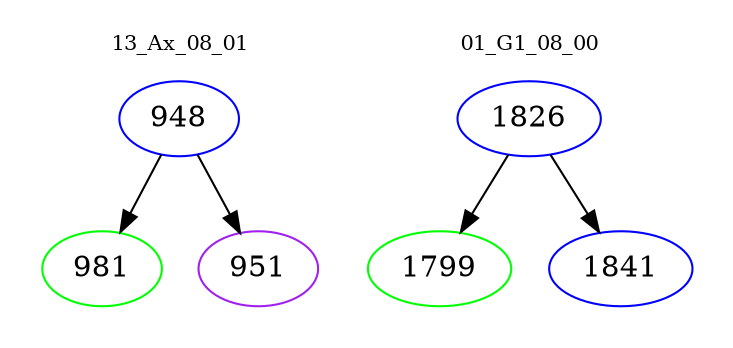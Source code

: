 digraph{
subgraph cluster_0 {
color = white
label = "13_Ax_08_01";
fontsize=10;
T0_948 [label="948", color="blue"]
T0_948 -> T0_981 [color="black"]
T0_981 [label="981", color="green"]
T0_948 -> T0_951 [color="black"]
T0_951 [label="951", color="purple"]
}
subgraph cluster_1 {
color = white
label = "01_G1_08_00";
fontsize=10;
T1_1826 [label="1826", color="blue"]
T1_1826 -> T1_1799 [color="black"]
T1_1799 [label="1799", color="green"]
T1_1826 -> T1_1841 [color="black"]
T1_1841 [label="1841", color="blue"]
}
}
